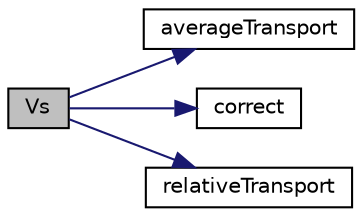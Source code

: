 digraph "Vs"
{
  bgcolor="transparent";
  edge [fontname="Helvetica",fontsize="10",labelfontname="Helvetica",labelfontsize="10"];
  node [fontname="Helvetica",fontsize="10",shape=record];
  rankdir="LR";
  Node1 [label="Vs",height=0.2,width=0.4,color="black", fillcolor="grey75", style="filled", fontcolor="black"];
  Node1 -> Node2 [color="midnightblue",fontsize="10",style="solid",fontname="Helvetica"];
  Node2 [label="averageTransport",height=0.2,width=0.4,color="black",URL="$a00127.html#a05a00dd35d1744a056754b601c117136",tooltip="Average transport of moments. "];
  Node1 -> Node3 [color="midnightblue",fontsize="10",style="solid",fontname="Helvetica"];
  Node3 [label="correct",height=0.2,width=0.4,color="black",URL="$a00127.html#aa40b482ba81fd8de31bdba348c184074",tooltip="Correct the phase properties. "];
  Node1 -> Node4 [color="midnightblue",fontsize="10",style="solid",fontname="Helvetica"];
  Node4 [label="relativeTransport",height=0.2,width=0.4,color="black",URL="$a00127.html#a98b8459f24c250f47616cdc5ce2f708f",tooltip="Relative transport of moments. "];
}
